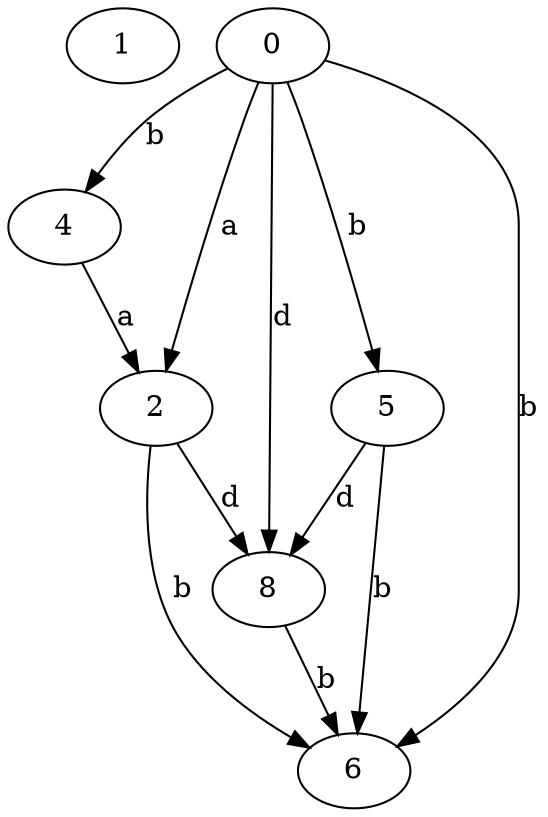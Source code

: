 strict digraph  {
1;
2;
4;
5;
6;
0;
8;
2 -> 6  [label=b];
2 -> 8  [label=d];
4 -> 2  [label=a];
5 -> 6  [label=b];
5 -> 8  [label=d];
0 -> 2  [label=a];
0 -> 4  [label=b];
0 -> 5  [label=b];
0 -> 6  [label=b];
0 -> 8  [label=d];
8 -> 6  [label=b];
}
